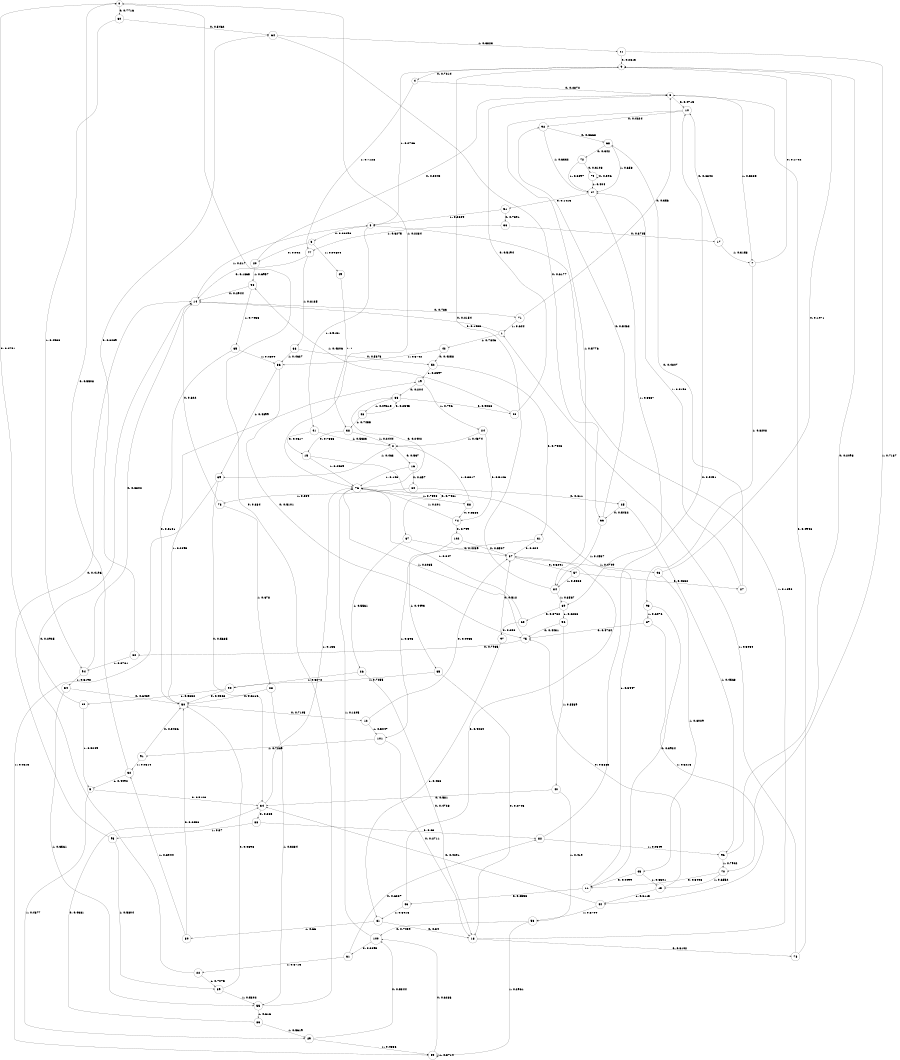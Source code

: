 digraph "ch20faceL9" {
size = "6,8.5";
ratio = "fill";
node [shape = circle];
node [fontsize = 24];
edge [fontsize = 24];
0 -> 30 [label = "0: 0.7716   "];
0 -> 76 [label = "1: 0.2284   "];
1 -> 14 [label = "0: 0.2154   "];
1 -> 42 [label = "1: 0.7846   "];
2 -> 16 [label = "0: 0.537    "];
2 -> 39 [label = "1: 0.463    "];
3 -> 20 [label = "0: 0.902    "];
3 -> 49 [label = "1: 0.09804  "];
4 -> 6 [label = "0: 0.2872   "];
4 -> 77 [label = "1: 0.7128   "];
5 -> 34 [label = "0: 0.5123   "];
5 -> 29 [label = "1: 0.4877   "];
6 -> 10 [label = "0: 0.4715   "];
6 -> 7 [label = "1: 0.5285   "];
7 -> 9 [label = "0: 0.1792   "];
7 -> 93 [label = "1: 0.8208   "];
8 -> 3 [label = "0: 0.08493  "];
8 -> 41 [label = "1: 0.9151   "];
9 -> 4 [label = "0: 0.7214   "];
9 -> 8 [label = "1: 0.2786   "];
10 -> 92 [label = "0: 0.4224   "];
10 -> 84 [label = "1: 0.5776   "];
11 -> 43 [label = "0: 0.6553   "];
11 -> 76 [label = "1: 0.3447   "];
12 -> 37 [label = "0: 0.4953   "];
12 -> 101 [label = "1: 0.5047   "];
13 -> 75 [label = "0: 0.3885   "];
13 -> 44 [label = "1: 0.6115   "];
14 -> 71 [label = "0: 0.783    "];
14 -> 8 [label = "1: 0.217    "];
15 -> 67 [label = "0: 0.7461   "];
15 -> 76 [label = "1: 0.2539   "];
16 -> 60 [label = "0: 0.857    "];
16 -> 76 [label = "1: 0.143    "];
17 -> 10 [label = "0: 0.6842   "];
17 -> 7 [label = "1: 0.3158   "];
18 -> 78 [label = "0: 0.8102   "];
18 -> 8 [label = "1: 0.1898   "];
19 -> 33 [label = "0: 0.204    "];
19 -> 24 [label = "1: 0.796    "];
20 -> 6 [label = "0: 0.3043   "];
20 -> 98 [label = "1: 0.6957   "];
21 -> 9 [label = "0: 0.2813   "];
21 -> 70 [label = "1: 0.7187   "];
22 -> 14 [label = "0: 0.2925   "];
22 -> 89 [label = "1: 0.7075   "];
23 -> 6 [label = "0: 0.5194   "];
23 -> 98 [label = "1: 0.4806   "];
24 -> 74 [label = "0: 0.5126   "];
24 -> 2 [label = "1: 0.4874   "];
25 -> 99 [label = "0: 0.5432   "];
25 -> 96 [label = "1: 0.4568   "];
26 -> 18 [label = "0: 0.4728   "];
26 -> 90 [label = "1: 0.5272   "];
27 -> 68 [label = "0: 0.4807   "];
27 -> 47 [label = "1: 0.5193   "];
28 -> 50 [label = "0: 0.6116   "];
28 -> 55 [label = "1: 0.3884   "];
29 -> 100 [label = "0: 0.5344   "];
29 -> 59 [label = "1: 0.4656   "];
30 -> 64 [label = "0: 0.5462   "];
30 -> 94 [label = "1: 0.4538   "];
31 -> 37 [label = "0: 0.604    "];
31 -> 101 [label = "1: 0.396    "];
32 -> 0 [label = "0: 0.5508   "];
32 -> 5 [label = "1: 0.4492   "];
33 -> 23 [label = "0: 0.9038   "];
33 -> 48 [label = "1: 0.09615  "];
34 -> 88 [label = "0: 0.865    "];
34 -> 76 [label = "1: 0.135    "];
35 -> 18 [label = "0: 0.2745   "];
35 -> 90 [label = "1: 0.7255   "];
36 -> 17 [label = "0: 0.3725   "];
36 -> 77 [label = "1: 0.6275   "];
37 -> 57 [label = "0: 0.5291   "];
37 -> 46 [label = "1: 0.4709   "];
38 -> 15 [label = "0: 0.7556   "];
38 -> 2 [label = "1: 0.2444   "];
39 -> 34 [label = "0: 0.5685   "];
39 -> 59 [label = "1: 0.4315   "];
40 -> 34 [label = "0: 0.581    "];
40 -> 53 [label = "1: 0.419    "];
41 -> 15 [label = "0: 0.4617   "];
41 -> 2 [label = "1: 0.5383   "];
42 -> 52 [label = "0: 0.4258   "];
42 -> 86 [label = "1: 0.5742   "];
43 -> 37 [label = "0: 0.4084   "];
43 -> 81 [label = "1: 0.5916   "];
44 -> 34 [label = "0: 0.4291   "];
44 -> 53 [label = "1: 0.5709   "];
45 -> 11 [label = "0: 0.4499   "];
45 -> 13 [label = "1: 0.5501   "];
46 -> 9 [label = "0: 0.1971   "];
46 -> 45 [label = "1: 0.8029   "];
47 -> 51 [label = "0: 0.1413   "];
47 -> 69 [label = "1: 0.8587   "];
48 -> 33 [label = "0: 0.2545   "];
48 -> 38 [label = "1: 0.7455   "];
49 -> 38 [label = "1: 1        "];
50 -> 12 [label = "0: 0.7105   "];
50 -> 19 [label = "1: 0.2895   "];
51 -> 36 [label = "0: 0.7391   "];
51 -> 8 [label = "1: 0.2609   "];
52 -> 31 [label = "0: 0.7403   "];
52 -> 19 [label = "1: 0.2597   "];
53 -> 100 [label = "0: 0.7039   "];
53 -> 59 [label = "1: 0.2961   "];
54 -> 50 [label = "0: 0.6439   "];
54 -> 55 [label = "1: 0.3561   "];
55 -> 0 [label = "0: 0.384    "];
55 -> 83 [label = "1: 0.616    "];
56 -> 75 [label = "0: 0.4431   "];
56 -> 40 [label = "1: 0.5569   "];
57 -> 27 [label = "0: 0.4632   "];
57 -> 84 [label = "1: 0.5368   "];
58 -> 74 [label = "0: 0.6683   "];
58 -> 2 [label = "1: 0.3317   "];
59 -> 100 [label = "0: 0.6286   "];
59 -> 59 [label = "1: 0.3714   "];
60 -> 25 [label = "0: 0.611    "];
60 -> 73 [label = "1: 0.389    "];
61 -> 82 [label = "0: 0.6287   "];
61 -> 22 [label = "1: 0.3713   "];
62 -> 64 [label = "0: 0.6239   "];
62 -> 94 [label = "1: 0.3761   "];
63 -> 97 [label = "0: 0.653    "];
63 -> 76 [label = "1: 0.347    "];
64 -> 99 [label = "0: 0.6177   "];
64 -> 21 [label = "1: 0.3823   "];
65 -> 50 [label = "0: 0.5101   "];
65 -> 86 [label = "1: 0.4899   "];
66 -> 52 [label = "0: 0.5373   "];
66 -> 86 [label = "1: 0.4627   "];
67 -> 37 [label = "0: 0.4439   "];
67 -> 26 [label = "1: 0.5561   "];
68 -> 72 [label = "0: 0.342    "];
68 -> 47 [label = "1: 0.658    "];
69 -> 63 [label = "0: 0.3762   "];
69 -> 56 [label = "1: 0.6238   "];
70 -> 11 [label = "0: 0.3448   "];
70 -> 13 [label = "1: 0.6552   "];
71 -> 6 [label = "0: 0.356    "];
71 -> 1 [label = "1: 0.644    "];
72 -> 79 [label = "0: 0.3103   "];
72 -> 47 [label = "1: 0.6897   "];
73 -> 14 [label = "0: 0.322    "];
73 -> 28 [label = "1: 0.678    "];
74 -> 102 [label = "0: 0.799    "];
74 -> 76 [label = "1: 0.201    "];
75 -> 62 [label = "0: 0.7935   "];
75 -> 76 [label = "1: 0.2065   "];
76 -> 33 [label = "0: 0.2402   "];
76 -> 58 [label = "1: 0.7598   "];
77 -> 14 [label = "0: 0.1865   "];
77 -> 66 [label = "1: 0.8135   "];
78 -> 6 [label = "0: 0.4946   "];
78 -> 1 [label = "1: 0.5054   "];
79 -> 79 [label = "0: 0.596    "];
79 -> 47 [label = "1: 0.404    "];
80 -> 50 [label = "0: 0.6056   "];
80 -> 32 [label = "1: 0.3944   "];
81 -> 18 [label = "0: 0.34     "];
81 -> 80 [label = "1: 0.66     "];
82 -> 10 [label = "0: 0.5451   "];
82 -> 96 [label = "1: 0.4549   "];
83 -> 34 [label = "0: 0.4381   "];
83 -> 29 [label = "1: 0.5619   "];
84 -> 9 [label = "0: 0.1433   "];
84 -> 69 [label = "1: 0.8567   "];
85 -> 0 [label = "0: 0.4751   "];
85 -> 5 [label = "1: 0.5249   "];
86 -> 75 [label = "0: 0.5101   "];
86 -> 39 [label = "1: 0.4899   "];
87 -> 75 [label = "0: 0.4784   "];
87 -> 44 [label = "1: 0.5216   "];
88 -> 82 [label = "0: 0.63     "];
88 -> 95 [label = "1: 0.37     "];
89 -> 50 [label = "0: 0.4698   "];
89 -> 55 [label = "1: 0.5302   "];
90 -> 50 [label = "0: 0.4368   "];
90 -> 85 [label = "1: 0.5632   "];
91 -> 50 [label = "0: 0.5486   "];
91 -> 32 [label = "1: 0.4514   "];
92 -> 68 [label = "0: 0.3668   "];
92 -> 47 [label = "1: 0.6332   "];
93 -> 11 [label = "0: 0.3924   "];
93 -> 87 [label = "1: 0.6076   "];
94 -> 14 [label = "0: 0.3802   "];
94 -> 54 [label = "1: 0.6198   "];
95 -> 14 [label = "0: 0.4196   "];
95 -> 89 [label = "1: 0.5804   "];
96 -> 9 [label = "0: 0.2098   "];
96 -> 70 [label = "1: 0.7902   "];
97 -> 37 [label = "0: 0.512    "];
97 -> 81 [label = "1: 0.488    "];
98 -> 14 [label = "0: 0.2944   "];
98 -> 65 [label = "1: 0.7056   "];
99 -> 92 [label = "0: 0.5463   "];
99 -> 84 [label = "1: 0.4537   "];
100 -> 61 [label = "0: 0.8695   "];
100 -> 76 [label = "1: 0.1305   "];
101 -> 18 [label = "0: 0.2711   "];
101 -> 91 [label = "1: 0.7289   "];
102 -> 37 [label = "0: 0.5507   "];
102 -> 35 [label = "1: 0.4493   "];
}
